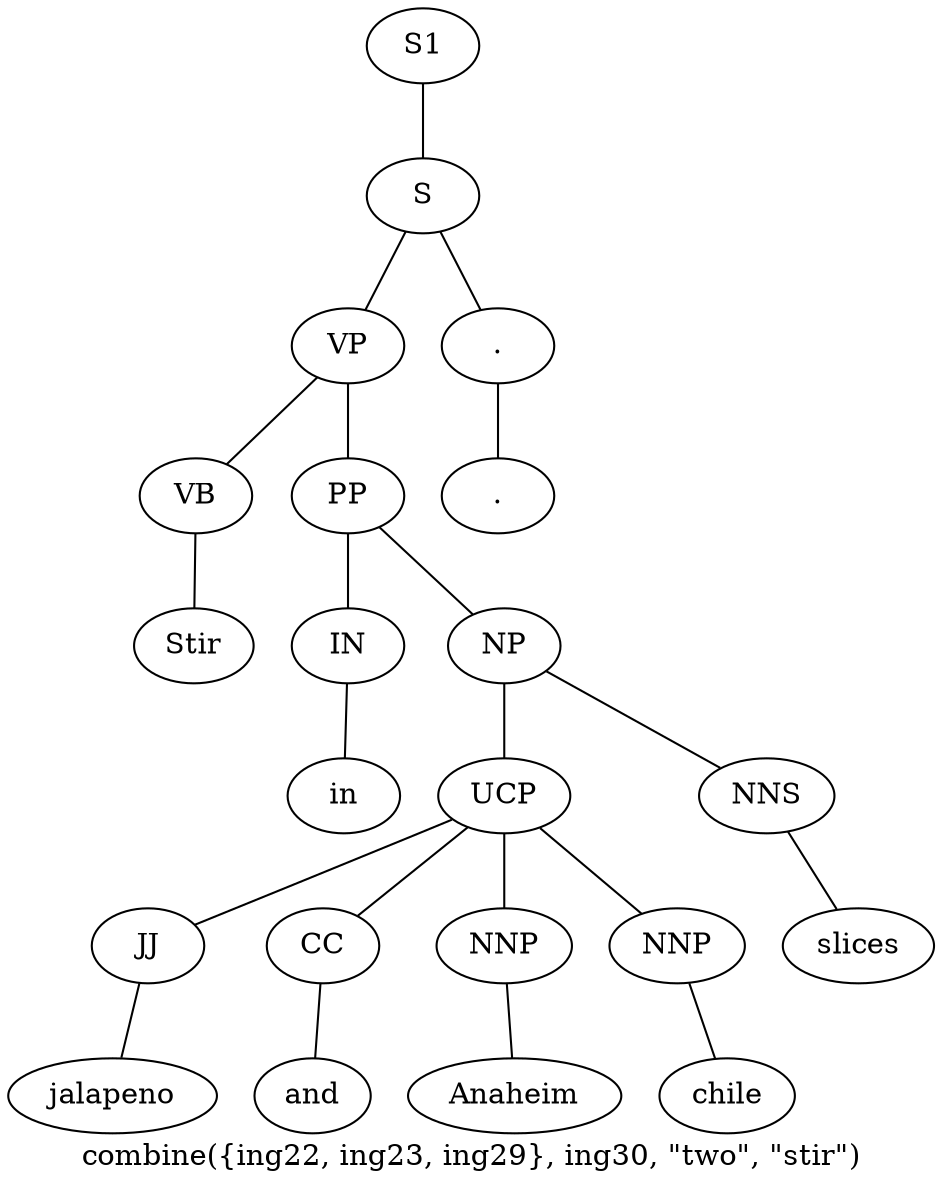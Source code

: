graph SyntaxGraph {
	label = "combine({ing22, ing23, ing29}, ing30, \"two\", \"stir\")";
	Node0 [label="S1"];
	Node1 [label="S"];
	Node2 [label="VP"];
	Node3 [label="VB"];
	Node4 [label="Stir"];
	Node5 [label="PP"];
	Node6 [label="IN"];
	Node7 [label="in"];
	Node8 [label="NP"];
	Node9 [label="UCP"];
	Node10 [label="JJ"];
	Node11 [label="jalapeno"];
	Node12 [label="CC"];
	Node13 [label="and"];
	Node14 [label="NNP"];
	Node15 [label="Anaheim"];
	Node16 [label="NNP"];
	Node17 [label="chile"];
	Node18 [label="NNS"];
	Node19 [label="slices"];
	Node20 [label="."];
	Node21 [label="."];

	Node0 -- Node1;
	Node1 -- Node2;
	Node1 -- Node20;
	Node2 -- Node3;
	Node2 -- Node5;
	Node3 -- Node4;
	Node5 -- Node6;
	Node5 -- Node8;
	Node6 -- Node7;
	Node8 -- Node9;
	Node8 -- Node18;
	Node9 -- Node10;
	Node9 -- Node12;
	Node9 -- Node14;
	Node9 -- Node16;
	Node10 -- Node11;
	Node12 -- Node13;
	Node14 -- Node15;
	Node16 -- Node17;
	Node18 -- Node19;
	Node20 -- Node21;
}